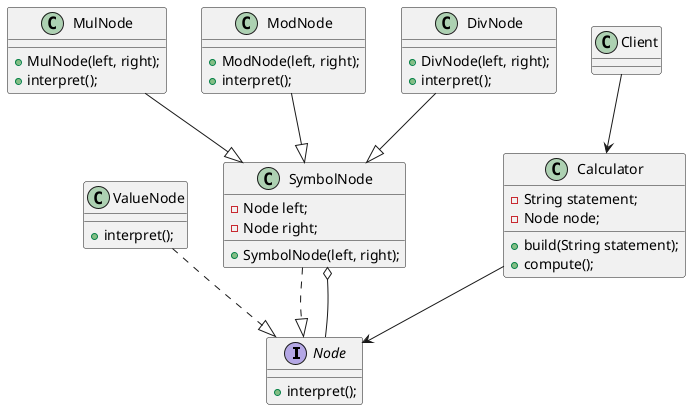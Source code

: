 @startuml

interface Node{
    +interpret();
}
class ValueNode{
    +interpret();
}

class SymbolNode{
    -Node left;
    -Node right;
    +SymbolNode(left, right);
}
class MulNode{
    +MulNode(left, right);
    +interpret();
}

class ModNode{
    +ModNode(left, right);
    +interpret();
}

class DivNode{
    +DivNode(left, right);
    +interpret();
}

class Calculator{
    -String statement;
    -Node node;
    +build(String statement);
    +compute();
}

MulNode --|> SymbolNode
ModNode --|> SymbolNode
DivNode --|> SymbolNode
ValueNode ..|> Node
SymbolNode ..|> Node
SymbolNode o-- Node
Calculator --> Node
Client --> Calculator


@enduml